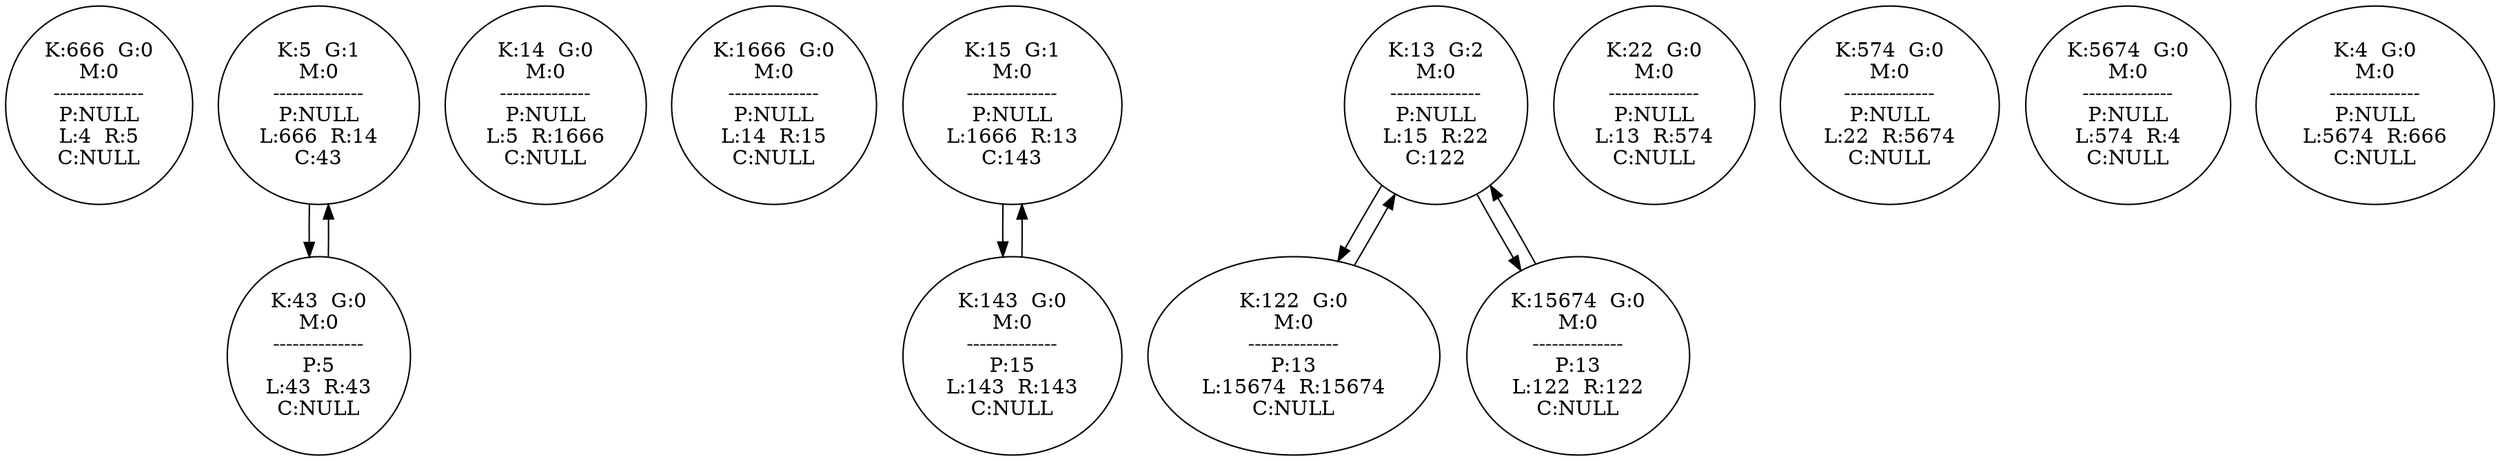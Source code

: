 digraph theGraph{
	node666[ label = "K:666  G:0\nM:0\n--------------\nP:NULL\nL:4  R:5\nC:NULL"];
	node5[ label = "K:5  G:1\nM:0\n--------------\nP:NULL\nL:666  R:14\nC:43"];
	node14[ label = "K:14  G:0\nM:0\n--------------\nP:NULL\nL:5  R:1666\nC:NULL"];
	node1666[ label = "K:1666  G:0\nM:0\n--------------\nP:NULL\nL:14  R:15\nC:NULL"];
	node15[ label = "K:15  G:1\nM:0\n--------------\nP:NULL\nL:1666  R:13\nC:143"];
	node13[ label = "K:13  G:2\nM:0\n--------------\nP:NULL\nL:15  R:22\nC:122"];
	node22[ label = "K:22  G:0\nM:0\n--------------\nP:NULL\nL:13  R:574\nC:NULL"];
	node574[ label = "K:574  G:0\nM:0\n--------------\nP:NULL\nL:22  R:5674\nC:NULL"];
	node5674[ label = "K:5674  G:0\nM:0\n--------------\nP:NULL\nL:574  R:4\nC:NULL"];
	node4[ label = "K:4  G:0\nM:0\n--------------\nP:NULL\nL:5674  R:666\nC:NULL"];
	node43[ label = "K:43  G:0\nM:0\n--------------\nP:5\nL:43  R:43\nC:NULL"];
	node143[ label = "K:143  G:0\nM:0\n--------------\nP:15\nL:143  R:143\nC:NULL"];
	node122[ label = "K:122  G:0\nM:0\n--------------\nP:13\nL:15674  R:15674\nC:NULL"];
	node15674[ label = "K:15674  G:0\nM:0\n--------------\nP:13\nL:122  R:122\nC:NULL"];
	node5->node43
	node43->node5
	node15->node143
	node143->node15
	node13->node122
	node122->node13
	node13->node15674
	node15674->node13
}
